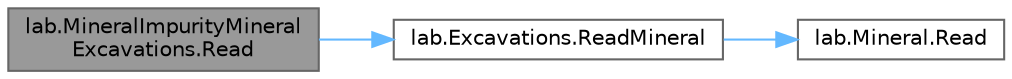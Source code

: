 digraph "lab.MineralImpurityMineralExcavations.Read"
{
 // LATEX_PDF_SIZE
  bgcolor="transparent";
  edge [fontname=Helvetica,fontsize=10,labelfontname=Helvetica,labelfontsize=10];
  node [fontname=Helvetica,fontsize=10,shape=box,height=0.2,width=0.4];
  rankdir="LR";
  Node1 [label="lab.MineralImpurityMineral\lExcavations.Read",height=0.2,width=0.4,color="gray40", fillcolor="grey60", style="filled", fontcolor="black",tooltip="производит чтение данных из консоли"];
  Node1 -> Node2 [color="steelblue1",style="solid"];
  Node2 [label="lab.Excavations.ReadMineral",height=0.2,width=0.4,color="grey40", fillcolor="white", style="filled",URL="$classlab_1_1_excavations.html#a9e1362b17936dfeba6a8150d8b3ad210",tooltip=" "];
  Node2 -> Node3 [color="steelblue1",style="solid"];
  Node3 [label="lab.Mineral.Read",height=0.2,width=0.4,color="grey40", fillcolor="white", style="filled",URL="$classlab_1_1_mineral.html#a3f55a0d4bf984f9acc5d8e30e2dccfb4",tooltip="производит чтение данных из консоли"];
}
